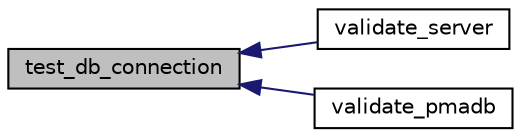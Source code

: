 digraph G
{
  edge [fontname="Helvetica",fontsize="10",labelfontname="Helvetica",labelfontsize="10"];
  node [fontname="Helvetica",fontsize="10",shape=record];
  rankdir="LR";
  Node1 [label="test_db_connection",height=0.2,width=0.4,color="black", fillcolor="grey75", style="filled" fontcolor="black"];
  Node1 -> Node2 [dir="back",color="midnightblue",fontsize="10",style="solid",fontname="Helvetica"];
  Node2 [label="validate_server",height=0.2,width=0.4,color="black", fillcolor="white", style="filled",URL="$validate_8lib_8php.html#aa53988d8710b9a178de962e3fa941bd3",tooltip="Validate server config."];
  Node1 -> Node3 [dir="back",color="midnightblue",fontsize="10",style="solid",fontname="Helvetica"];
  Node3 [label="validate_pmadb",height=0.2,width=0.4,color="black", fillcolor="white", style="filled",URL="$validate_8lib_8php.html#af803f5162bae5f7623cea07b68814df0",tooltip="Validate pmadb config."];
}
